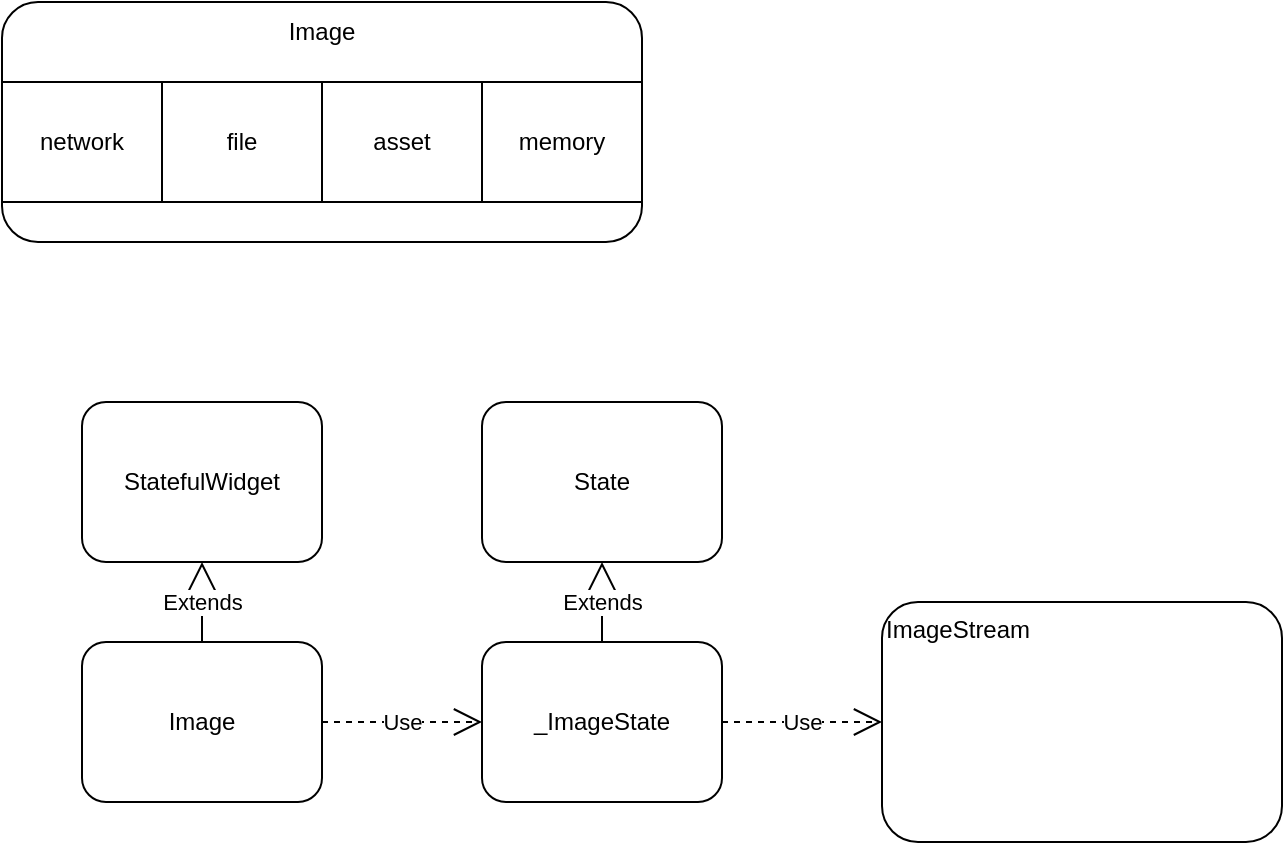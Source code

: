 <mxfile version="24.8.4">
  <diagram name="第 1 页" id="QkaB3zvSoz62LuB-CBwP">
    <mxGraphModel dx="1195" dy="622" grid="1" gridSize="10" guides="1" tooltips="1" connect="1" arrows="1" fold="1" page="1" pageScale="1" pageWidth="827" pageHeight="1169" math="0" shadow="0">
      <root>
        <mxCell id="0" />
        <mxCell id="1" parent="0" />
        <mxCell id="_AfeQkxeJRNFM-Y9Oi42-1" value="" style="rounded=1;whiteSpace=wrap;html=1;" vertex="1" parent="1">
          <mxGeometry x="120" y="600" width="320" height="120" as="geometry" />
        </mxCell>
        <mxCell id="_AfeQkxeJRNFM-Y9Oi42-2" value="Image" style="text;html=1;align=center;verticalAlign=middle;whiteSpace=wrap;rounded=0;" vertex="1" parent="1">
          <mxGeometry x="250" y="600" width="60" height="30" as="geometry" />
        </mxCell>
        <mxCell id="_AfeQkxeJRNFM-Y9Oi42-3" value="network" style="rounded=0;whiteSpace=wrap;html=1;" vertex="1" parent="1">
          <mxGeometry x="120" y="640" width="80" height="60" as="geometry" />
        </mxCell>
        <mxCell id="_AfeQkxeJRNFM-Y9Oi42-4" value="file" style="rounded=0;whiteSpace=wrap;html=1;" vertex="1" parent="1">
          <mxGeometry x="200" y="640" width="80" height="60" as="geometry" />
        </mxCell>
        <mxCell id="_AfeQkxeJRNFM-Y9Oi42-5" value="asset" style="rounded=0;whiteSpace=wrap;html=1;" vertex="1" parent="1">
          <mxGeometry x="280" y="640" width="80" height="60" as="geometry" />
        </mxCell>
        <mxCell id="_AfeQkxeJRNFM-Y9Oi42-6" value="memory" style="rounded=0;whiteSpace=wrap;html=1;" vertex="1" parent="1">
          <mxGeometry x="360" y="640" width="80" height="60" as="geometry" />
        </mxCell>
        <mxCell id="_AfeQkxeJRNFM-Y9Oi42-7" value="Image" style="rounded=1;whiteSpace=wrap;html=1;" vertex="1" parent="1">
          <mxGeometry x="160" y="920" width="120" height="80" as="geometry" />
        </mxCell>
        <mxCell id="_AfeQkxeJRNFM-Y9Oi42-8" value="StatefulWidget" style="rounded=1;whiteSpace=wrap;html=1;" vertex="1" parent="1">
          <mxGeometry x="160" y="800" width="120" height="80" as="geometry" />
        </mxCell>
        <mxCell id="_AfeQkxeJRNFM-Y9Oi42-9" value="Extends" style="endArrow=block;endSize=16;endFill=0;html=1;rounded=0;exitX=0.5;exitY=0;exitDx=0;exitDy=0;entryX=0.5;entryY=1;entryDx=0;entryDy=0;" edge="1" parent="1" source="_AfeQkxeJRNFM-Y9Oi42-7" target="_AfeQkxeJRNFM-Y9Oi42-8">
          <mxGeometry width="160" relative="1" as="geometry">
            <mxPoint x="330" y="980" as="sourcePoint" />
            <mxPoint x="490" y="980" as="targetPoint" />
          </mxGeometry>
        </mxCell>
        <mxCell id="_AfeQkxeJRNFM-Y9Oi42-10" value="Use" style="endArrow=open;endSize=12;dashed=1;html=1;rounded=0;exitX=1;exitY=0.5;exitDx=0;exitDy=0;entryX=0;entryY=0.5;entryDx=0;entryDy=0;" edge="1" parent="1" source="_AfeQkxeJRNFM-Y9Oi42-7" target="_AfeQkxeJRNFM-Y9Oi42-11">
          <mxGeometry width="160" relative="1" as="geometry">
            <mxPoint x="330" y="980" as="sourcePoint" />
            <mxPoint x="490" y="980" as="targetPoint" />
          </mxGeometry>
        </mxCell>
        <mxCell id="_AfeQkxeJRNFM-Y9Oi42-11" value="_ImageState" style="rounded=1;whiteSpace=wrap;html=1;" vertex="1" parent="1">
          <mxGeometry x="360" y="920" width="120" height="80" as="geometry" />
        </mxCell>
        <mxCell id="_AfeQkxeJRNFM-Y9Oi42-12" value="State" style="rounded=1;whiteSpace=wrap;html=1;" vertex="1" parent="1">
          <mxGeometry x="360" y="800" width="120" height="80" as="geometry" />
        </mxCell>
        <mxCell id="_AfeQkxeJRNFM-Y9Oi42-13" value="Extends" style="endArrow=block;endSize=16;endFill=0;html=1;rounded=0;entryX=0.5;entryY=1;entryDx=0;entryDy=0;" edge="1" parent="1" source="_AfeQkxeJRNFM-Y9Oi42-11" target="_AfeQkxeJRNFM-Y9Oi42-12">
          <mxGeometry width="160" relative="1" as="geometry">
            <mxPoint x="230" y="930" as="sourcePoint" />
            <mxPoint x="230" y="890" as="targetPoint" />
          </mxGeometry>
        </mxCell>
        <mxCell id="_AfeQkxeJRNFM-Y9Oi42-14" value="Use" style="endArrow=open;endSize=12;dashed=1;html=1;rounded=0;exitX=1;exitY=0.5;exitDx=0;exitDy=0;entryX=0;entryY=0.5;entryDx=0;entryDy=0;" edge="1" parent="1" source="_AfeQkxeJRNFM-Y9Oi42-11" target="_AfeQkxeJRNFM-Y9Oi42-15">
          <mxGeometry width="160" relative="1" as="geometry">
            <mxPoint x="500" y="959.5" as="sourcePoint" />
            <mxPoint x="580" y="959.5" as="targetPoint" />
          </mxGeometry>
        </mxCell>
        <mxCell id="_AfeQkxeJRNFM-Y9Oi42-15" value="ImageStream" style="rounded=1;whiteSpace=wrap;html=1;align=left;verticalAlign=top;" vertex="1" parent="1">
          <mxGeometry x="560" y="900" width="200" height="120" as="geometry" />
        </mxCell>
      </root>
    </mxGraphModel>
  </diagram>
</mxfile>
